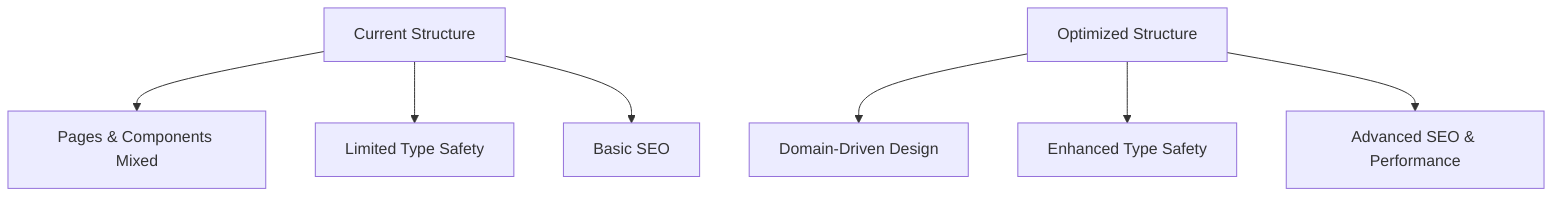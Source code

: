 graph TD
    A["Current Structure"] --> B["Pages & Components Mixed"]
    A --> C["Limited Type Safety"]
    A --> D["Basic SEO"]
    
    E["Optimized Structure"] --> F["Domain-Driven Design"]
    E --> G["Enhanced Type Safety"]
    E --> H["Advanced SEO & Performance"]